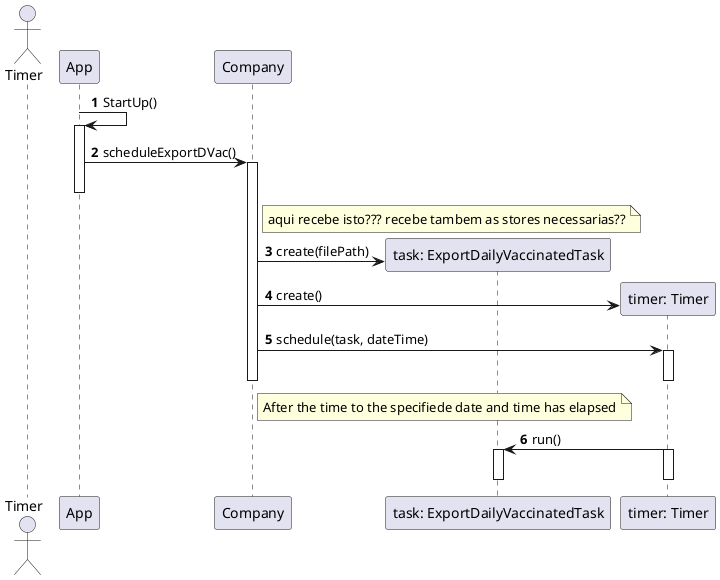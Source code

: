 @startuml
autonumber
'hide footbox
actor "Timer" as ACTOR

participant "App" as APP
participant "Company" as COMP
participant "task: ExportDailyVaccinatedTask" as TASK
participant "timer: Timer" as TIMER



APP -> APP : StartUp()
activate APP
    APP -> COMP : scheduleExportDVac()
    activate COMP
deactivate APP

        note right of COMP
            aqui recebe isto??? recebe tambem as stores necessarias??
        end note 
        COMP -> TASK ** : create(filePath)

        COMP -> TIMER ** : create()

        COMP -> TIMER : schedule(task, dateTime)
        activate TIMER
        deactivate TIMER

        note right of COMP
            After the time to the specifiede date and time has elapsed
        end note 
        
    deactivate COMP

        TIMER -> TASK : run()
        activate TIMER
        deactivate TIMER
        activate TASK
        deactivate TASK




@enduml 